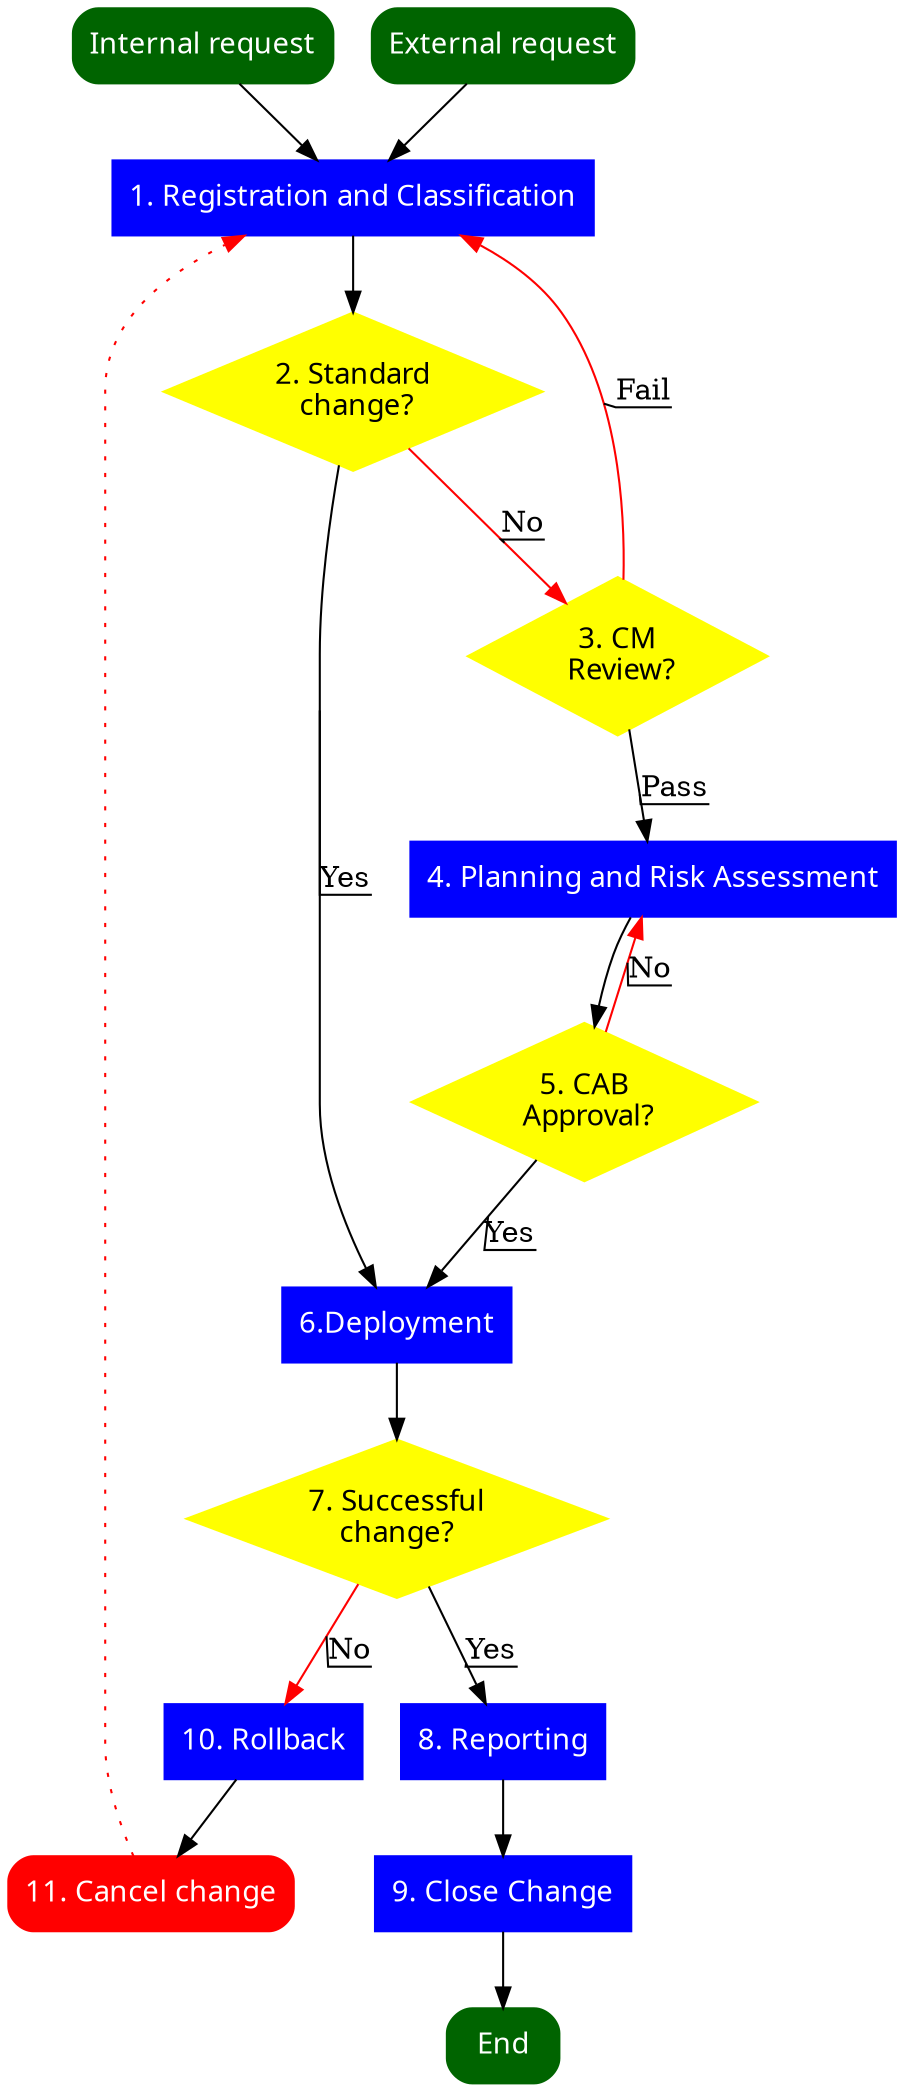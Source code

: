 digraph {
    node[fontname="Verdana", style=filled]
    internal_change[
        shape=box, 
        style="rounded,filled", 
        color=darkgreen, 
        fontcolor=white,
        label="Internal request"];
    external_change[
        shape=box, 
        style="rounded,filled", 
        color=darkgreen, 
        fontcolor=white,
        label="External request"];
    end_finish[
        shape=box, 
        style="rounded,filled", 
        color=darkgreen,
        fontcolor=white,              
        label="End"];
    end_cancel[
        shape=box, 
        style="rounded,filled", 
        color=red, 
        fontcolor=white,
        label="11. Cancel change"];
    registration[
        shape=box, 
        color=blue,
        fontcolor=white,
        label="1. Registration and Classification"];
    deployment[
        shape=box, 
        color=blue,
        fontcolor=white,
        label="6.Deployment"];
    planning[
        shape=box, 
        color=blue,
        fontcolor=white,
        label="4. Planning and Risk Assessment"];
    rollback[
        shape=box, 
        color=blue,
        fontcolor=white,
        label="10. Rollback"];
    reporting[
        shape=box, 
        color=blue,
        fontcolor=white,
        label="8. Reporting"];
    close[
        shape=box, 
        color=blue,
        fontcolor=white,
        label="9. Close Change"];

    if_preapproved[
        shape=diamond, 
        color=yellow,
        label="2. Standard\n change?"];
    if_cmapproved[
        shape=diamond,
        color=yellow, 
        label="3. CM\n Review?"];
    if_cabapproved[
        shape=diamond,
        color=yellow, 
        label="5. CAB\n Approval?"];
    if_changesuccess[
        shape=diamond,
        color=yellow, 
        label="7. Successful\nchange?"];

    internal_change -> registration;
    external_change -> registration
    registration -> if_preapproved;
    if_preapproved -> deployment[
        label=Yes,
        decorate=true];
    if_preapproved -> if_cmapproved[
        label=No, 
        color=red
        decorate=true];
    if_cmapproved -> planning[
        label=Pass,
        decorate=true];
    if_cmapproved -> registration[
        label=Fail, 
        color=red, 
        decorate=true];
    planning -> if_cabapproved
    if_cabapproved -> deployment[
        label=Yes,
        decorate=true];
    if_cabapproved -> planning[
        label=No, 
        color=red,
        decorate=true];
    deployment -> if_changesuccess
    if_changesuccess -> reporting[
        label=Yes,
        decorate=true];
    if_changesuccess -> rollback[
        label=No, 
        color=red,
        decorate=true];
    rollback -> end_cancel;
    reporting -> close;
    close -> end_finish;
    end_cancel -> registration [
        color=red,
        style=dotted];
}